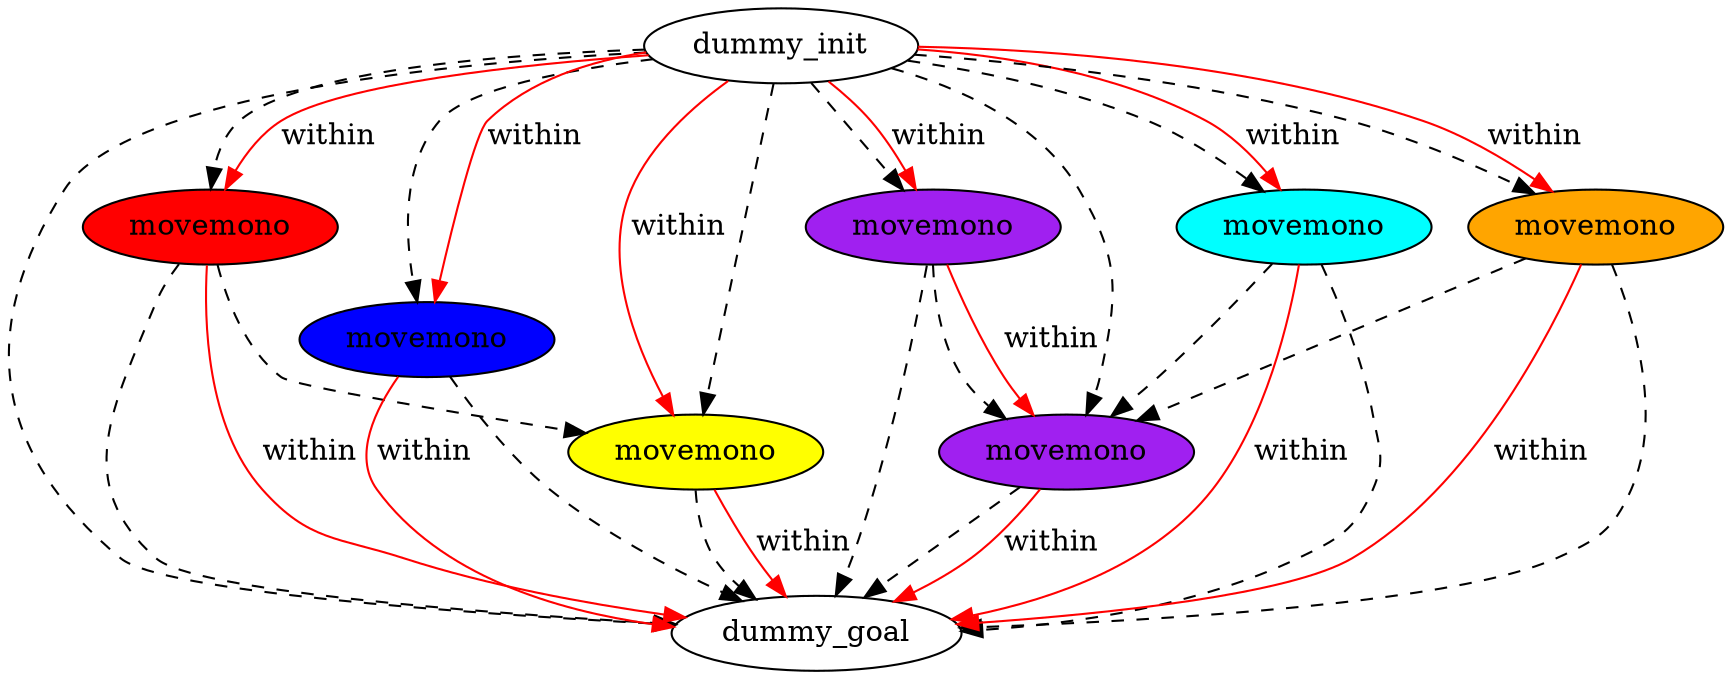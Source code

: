 digraph {
	"fdc1bfa0-4568-c6cb-b5c0-c6b2b932ace1" [label=dummy_init fillcolor=white style=filled]
	"1d89ebf2-f32f-f41a-782b-1af1fa4501b3" [label=dummy_goal fillcolor=white style=filled]
	"232a5c56-2933-db77-5ed9-39547e05f554" [label=movemono fillcolor=red style=filled]
	"4506c144-57f7-de45-597a-f8bdf07e3384" [label=movemono fillcolor=blue style=filled]
	"d6d9ff96-5a1c-47d4-e90f-97c071df3f59" [label=movemono fillcolor=yellow style=filled]
	"faa50bee-a124-8bd9-64d4-7b0789f85be6" [label=movemono fillcolor=purple style=filled]
	"14b53fb6-f629-21c3-c806-2af492fbbfd8" [label=movemono fillcolor=purple style=filled]
	"168c6c0f-8a8b-b0a3-e62c-5ef0ee7edf1e" [label=movemono fillcolor=cyan style=filled]
	"8cffbbb8-b9f7-b0af-9a32-bb791ebed4d6" [label=movemono fillcolor=orange style=filled]
	"168c6c0f-8a8b-b0a3-e62c-5ef0ee7edf1e" -> "faa50bee-a124-8bd9-64d4-7b0789f85be6" [color=black style=dashed]
	"232a5c56-2933-db77-5ed9-39547e05f554" -> "d6d9ff96-5a1c-47d4-e90f-97c071df3f59" [color=black style=dashed]
	"d6d9ff96-5a1c-47d4-e90f-97c071df3f59" -> "1d89ebf2-f32f-f41a-782b-1af1fa4501b3" [color=black style=dashed]
	"fdc1bfa0-4568-c6cb-b5c0-c6b2b932ace1" -> "168c6c0f-8a8b-b0a3-e62c-5ef0ee7edf1e" [color=black style=dashed]
	"fdc1bfa0-4568-c6cb-b5c0-c6b2b932ace1" -> "4506c144-57f7-de45-597a-f8bdf07e3384" [color=black style=dashed]
	"fdc1bfa0-4568-c6cb-b5c0-c6b2b932ace1" -> "8cffbbb8-b9f7-b0af-9a32-bb791ebed4d6" [color=black style=dashed]
	"fdc1bfa0-4568-c6cb-b5c0-c6b2b932ace1" -> "14b53fb6-f629-21c3-c806-2af492fbbfd8" [color=black style=dashed]
	"232a5c56-2933-db77-5ed9-39547e05f554" -> "1d89ebf2-f32f-f41a-782b-1af1fa4501b3" [color=black style=dashed]
	"8cffbbb8-b9f7-b0af-9a32-bb791ebed4d6" -> "faa50bee-a124-8bd9-64d4-7b0789f85be6" [color=black style=dashed]
	"fdc1bfa0-4568-c6cb-b5c0-c6b2b932ace1" -> "faa50bee-a124-8bd9-64d4-7b0789f85be6" [color=black style=dashed]
	"14b53fb6-f629-21c3-c806-2af492fbbfd8" -> "faa50bee-a124-8bd9-64d4-7b0789f85be6" [color=black style=dashed]
	"fdc1bfa0-4568-c6cb-b5c0-c6b2b932ace1" -> "232a5c56-2933-db77-5ed9-39547e05f554" [color=black style=dashed]
	"faa50bee-a124-8bd9-64d4-7b0789f85be6" -> "1d89ebf2-f32f-f41a-782b-1af1fa4501b3" [color=black style=dashed]
	"8cffbbb8-b9f7-b0af-9a32-bb791ebed4d6" -> "1d89ebf2-f32f-f41a-782b-1af1fa4501b3" [color=black style=dashed]
	"fdc1bfa0-4568-c6cb-b5c0-c6b2b932ace1" -> "1d89ebf2-f32f-f41a-782b-1af1fa4501b3" [color=black style=dashed]
	"14b53fb6-f629-21c3-c806-2af492fbbfd8" -> "1d89ebf2-f32f-f41a-782b-1af1fa4501b3" [color=black style=dashed]
	"fdc1bfa0-4568-c6cb-b5c0-c6b2b932ace1" -> "d6d9ff96-5a1c-47d4-e90f-97c071df3f59" [color=black style=dashed]
	"168c6c0f-8a8b-b0a3-e62c-5ef0ee7edf1e" -> "1d89ebf2-f32f-f41a-782b-1af1fa4501b3" [color=black style=dashed]
	"4506c144-57f7-de45-597a-f8bdf07e3384" -> "1d89ebf2-f32f-f41a-782b-1af1fa4501b3" [color=black style=dashed]
	"fdc1bfa0-4568-c6cb-b5c0-c6b2b932ace1" -> "168c6c0f-8a8b-b0a3-e62c-5ef0ee7edf1e" [label=within color=red]
	"168c6c0f-8a8b-b0a3-e62c-5ef0ee7edf1e" -> "1d89ebf2-f32f-f41a-782b-1af1fa4501b3" [label=within color=red]
	"14b53fb6-f629-21c3-c806-2af492fbbfd8" -> "faa50bee-a124-8bd9-64d4-7b0789f85be6" [label=within color=red]
	"fdc1bfa0-4568-c6cb-b5c0-c6b2b932ace1" -> "d6d9ff96-5a1c-47d4-e90f-97c071df3f59" [label=within color=red]
	"d6d9ff96-5a1c-47d4-e90f-97c071df3f59" -> "1d89ebf2-f32f-f41a-782b-1af1fa4501b3" [label=within color=red]
	"8cffbbb8-b9f7-b0af-9a32-bb791ebed4d6" -> "1d89ebf2-f32f-f41a-782b-1af1fa4501b3" [label=within color=red]
	"faa50bee-a124-8bd9-64d4-7b0789f85be6" -> "1d89ebf2-f32f-f41a-782b-1af1fa4501b3" [label=within color=red]
	"fdc1bfa0-4568-c6cb-b5c0-c6b2b932ace1" -> "8cffbbb8-b9f7-b0af-9a32-bb791ebed4d6" [label=within color=red]
	"4506c144-57f7-de45-597a-f8bdf07e3384" -> "1d89ebf2-f32f-f41a-782b-1af1fa4501b3" [label=within color=red]
	"fdc1bfa0-4568-c6cb-b5c0-c6b2b932ace1" -> "232a5c56-2933-db77-5ed9-39547e05f554" [label=within color=red]
	"232a5c56-2933-db77-5ed9-39547e05f554" -> "1d89ebf2-f32f-f41a-782b-1af1fa4501b3" [label=within color=red]
	"fdc1bfa0-4568-c6cb-b5c0-c6b2b932ace1" -> "14b53fb6-f629-21c3-c806-2af492fbbfd8" [label=within color=red]
	"fdc1bfa0-4568-c6cb-b5c0-c6b2b932ace1" -> "4506c144-57f7-de45-597a-f8bdf07e3384" [label=within color=red]
}
